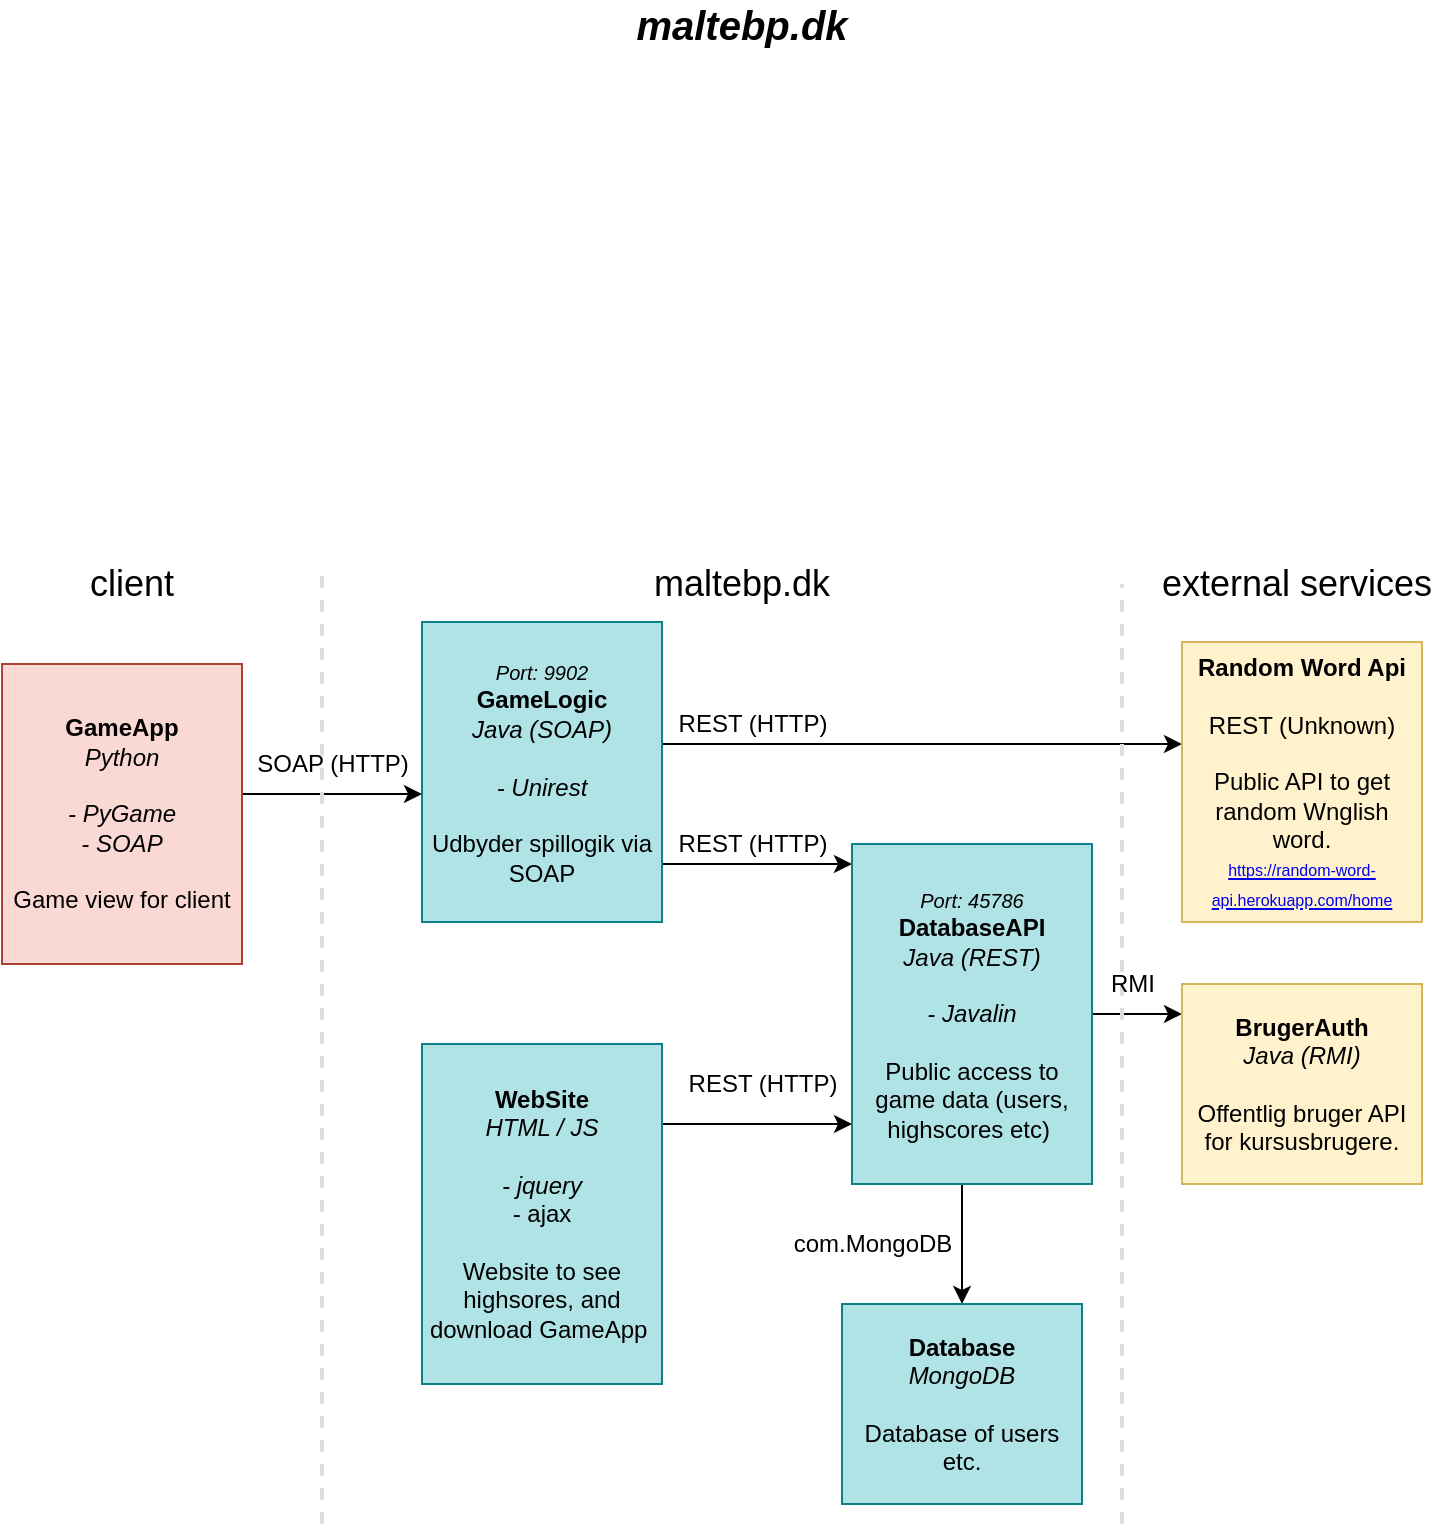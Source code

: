 <mxfile version="12.8.4" type="github">
  <diagram id="nnTAs1MfJtq3i2q6aaK8" name="Page-1">
    <mxGraphModel dx="1038" dy="585" grid="1" gridSize="10" guides="1" tooltips="1" connect="1" arrows="1" fold="1" page="1" pageScale="1" pageWidth="5000" pageHeight="5000" math="0" shadow="0">
      <root>
        <mxCell id="0" />
        <mxCell id="1" parent="0" />
        <mxCell id="SRb2F7GsxGhOm74NIMbP-33" style="edgeStyle=orthogonalEdgeStyle;rounded=0;orthogonalLoop=1;jettySize=auto;html=1;strokeColor=#000000;shadow=0;comic=0;" parent="1" source="SRb2F7GsxGhOm74NIMbP-12" target="SRb2F7GsxGhOm74NIMbP-16" edge="1">
          <mxGeometry relative="1" as="geometry">
            <Array as="points">
              <mxPoint x="690" y="490" />
              <mxPoint x="690" y="490" />
            </Array>
          </mxGeometry>
        </mxCell>
        <mxCell id="pXl-28BVrEAQmyrSrW1X-3" style="edgeStyle=orthogonalEdgeStyle;rounded=0;orthogonalLoop=1;jettySize=auto;html=1;" parent="1" source="SRb2F7GsxGhOm74NIMbP-12" target="pXl-28BVrEAQmyrSrW1X-2" edge="1">
          <mxGeometry relative="1" as="geometry">
            <Array as="points">
              <mxPoint x="760" y="430" />
              <mxPoint x="760" y="430" />
            </Array>
          </mxGeometry>
        </mxCell>
        <mxCell id="SRb2F7GsxGhOm74NIMbP-12" value="&lt;i style=&quot;font-size: 10px&quot;&gt;Port: 9902&lt;/i&gt;&lt;br&gt;&lt;b&gt;&lt;font style=&quot;font-size: 12px&quot;&gt;GameLogic&lt;/font&gt;&lt;/b&gt;&lt;br&gt;&lt;i&gt;Java (SOAP)&lt;br&gt;&lt;br&gt;- Unirest&lt;br&gt;&lt;/i&gt;&lt;br&gt;Udbyder spillogik via SOAP" style="rounded=0;whiteSpace=wrap;html=1;fillColor=#b0e3e6;strokeColor=#0e8088;" parent="1" vertex="1">
          <mxGeometry x="500" y="369" width="120" height="150" as="geometry" />
        </mxCell>
        <mxCell id="xCrF7VmuerYYk6pL3oC7-4" style="edgeStyle=orthogonalEdgeStyle;rounded=0;orthogonalLoop=1;jettySize=auto;html=1;" edge="1" parent="1" source="SRb2F7GsxGhOm74NIMbP-14" target="SRb2F7GsxGhOm74NIMbP-12">
          <mxGeometry relative="1" as="geometry">
            <Array as="points">
              <mxPoint x="470" y="455" />
              <mxPoint x="470" y="455" />
            </Array>
          </mxGeometry>
        </mxCell>
        <mxCell id="SRb2F7GsxGhOm74NIMbP-14" value="&lt;b&gt;GameApp&lt;br&gt;&lt;/b&gt;&lt;i&gt;Python&lt;/i&gt;&lt;br&gt;&lt;br&gt;&lt;i&gt;- PyGame&lt;/i&gt;&lt;br&gt;&lt;i&gt;- SOAP&lt;/i&gt;&lt;br&gt;&lt;br&gt;Game view for client" style="rounded=0;whiteSpace=wrap;html=1;strokeColor=#ae4132;fillColor=#fad9d5;" parent="1" vertex="1">
          <mxGeometry x="290" y="390" width="120" height="150" as="geometry" />
        </mxCell>
        <mxCell id="xCrF7VmuerYYk6pL3oC7-13" style="edgeStyle=orthogonalEdgeStyle;rounded=0;orthogonalLoop=1;jettySize=auto;html=1;" edge="1" parent="1" source="SRb2F7GsxGhOm74NIMbP-15" target="SRb2F7GsxGhOm74NIMbP-16">
          <mxGeometry relative="1" as="geometry">
            <Array as="points">
              <mxPoint x="660" y="620" />
              <mxPoint x="660" y="620" />
            </Array>
          </mxGeometry>
        </mxCell>
        <mxCell id="SRb2F7GsxGhOm74NIMbP-15" value="&lt;b&gt;WebSite&lt;br&gt;&lt;/b&gt;&lt;i&gt;HTML / JS&lt;/i&gt;&lt;br&gt;&lt;br&gt;&lt;i&gt;- jquery&lt;br&gt;&lt;/i&gt;- ajax&lt;br&gt;&lt;br&gt;Website to see highsores, and download GameApp&amp;nbsp;" style="rounded=0;whiteSpace=wrap;html=1;strokeColor=#0e8088;fillColor=#b0e3e6;" parent="1" vertex="1">
          <mxGeometry x="500" y="580" width="120" height="170" as="geometry" />
        </mxCell>
        <mxCell id="SRb2F7GsxGhOm74NIMbP-32" style="edgeStyle=orthogonalEdgeStyle;rounded=0;orthogonalLoop=1;jettySize=auto;html=1;strokeColor=#000000;comic=0;" parent="1" source="SRb2F7GsxGhOm74NIMbP-16" target="SRb2F7GsxGhOm74NIMbP-18" edge="1">
          <mxGeometry relative="1" as="geometry">
            <Array as="points">
              <mxPoint x="940" y="585" />
            </Array>
          </mxGeometry>
        </mxCell>
        <mxCell id="xCrF7VmuerYYk6pL3oC7-10" style="edgeStyle=orthogonalEdgeStyle;rounded=0;orthogonalLoop=1;jettySize=auto;html=1;" edge="1" parent="1" source="SRb2F7GsxGhOm74NIMbP-16" target="SRb2F7GsxGhOm74NIMbP-17">
          <mxGeometry relative="1" as="geometry">
            <Array as="points">
              <mxPoint x="770" y="680" />
              <mxPoint x="770" y="680" />
            </Array>
          </mxGeometry>
        </mxCell>
        <mxCell id="SRb2F7GsxGhOm74NIMbP-16" value="&lt;i style=&quot;white-space: nowrap&quot;&gt;&lt;font style=&quot;font-size: 10px&quot;&gt;Port: 45786&lt;/font&gt;&lt;/i&gt;&lt;b&gt;&lt;br&gt;DatabaseAPI&lt;br&gt;&lt;/b&gt;&lt;i&gt;Java (REST)&lt;/i&gt;&lt;br&gt;&lt;br&gt;&lt;i&gt;- Javalin&lt;/i&gt;&lt;br&gt;&lt;br&gt;Public access to game data (users, highscores etc)&amp;nbsp;" style="rounded=0;whiteSpace=wrap;html=1;fillColor=#b0e3e6;strokeColor=#0e8088;" parent="1" vertex="1">
          <mxGeometry x="715" y="480" width="120" height="170" as="geometry" />
        </mxCell>
        <mxCell id="SRb2F7GsxGhOm74NIMbP-17" value="&lt;b&gt;Database&lt;br&gt;&lt;/b&gt;&lt;i&gt;MongoDB&lt;/i&gt;&lt;br&gt;&lt;div&gt;&lt;br&gt;&lt;/div&gt;Database of users etc." style="rounded=0;whiteSpace=wrap;html=1;fillColor=#b0e3e6;strokeColor=#0e8088;" parent="1" vertex="1">
          <mxGeometry x="710" y="710" width="120" height="100" as="geometry" />
        </mxCell>
        <mxCell id="SRb2F7GsxGhOm74NIMbP-18" value="&lt;b&gt;BrugerAuth&lt;br&gt;&lt;/b&gt;&lt;i&gt;Java (RMI)&lt;/i&gt;&lt;br&gt;&lt;br&gt;Offentlig bruger API for kursusbrugere." style="rounded=0;whiteSpace=wrap;html=1;fillColor=#fff2cc;strokeColor=#d6b656;" parent="1" vertex="1">
          <mxGeometry x="880" y="550" width="120" height="100" as="geometry" />
        </mxCell>
        <mxCell id="SRb2F7GsxGhOm74NIMbP-36" value="&lt;font style=&quot;font-size: 20px&quot;&gt;&lt;b&gt;&lt;i&gt;maltebp.dk&lt;/i&gt;&lt;/b&gt;&lt;/font&gt;" style="text;html=1;strokeColor=none;fillColor=none;align=center;verticalAlign=middle;whiteSpace=wrap;rounded=0;dashed=1;" parent="1" vertex="1">
          <mxGeometry x="585" y="60" width="150" height="20" as="geometry" />
        </mxCell>
        <mxCell id="mAK5djfJXluSxHsJpgYY-1" value="&lt;div&gt;REST (HTTP)&lt;/div&gt;" style="text;html=1;align=center;verticalAlign=middle;resizable=0;points=[];autosize=1;rotation=0;" parent="1" vertex="1">
          <mxGeometry x="620" y="470" width="90" height="20" as="geometry" />
        </mxCell>
        <mxCell id="mAK5djfJXluSxHsJpgYY-3" value="&lt;div&gt;REST (HTTP)&lt;/div&gt;" style="text;html=1;align=center;verticalAlign=middle;resizable=0;points=[];autosize=1;" parent="1" vertex="1">
          <mxGeometry x="625" y="590" width="90" height="20" as="geometry" />
        </mxCell>
        <mxCell id="mAK5djfJXluSxHsJpgYY-5" value="SOAP (HTTP)" style="text;html=1;align=center;verticalAlign=middle;resizable=0;points=[];autosize=1;" parent="1" vertex="1">
          <mxGeometry x="410" y="430" width="90" height="20" as="geometry" />
        </mxCell>
        <mxCell id="mAK5djfJXluSxHsJpgYY-6" value="com.MongoDB" style="text;html=1;align=center;verticalAlign=middle;resizable=0;points=[];autosize=1;" parent="1" vertex="1">
          <mxGeometry x="680" y="670" width="90" height="20" as="geometry" />
        </mxCell>
        <mxCell id="pXl-28BVrEAQmyrSrW1X-2" value="&lt;b&gt;Random Word Api&lt;br&gt;&lt;/b&gt;&lt;i&gt;&lt;br&gt;&lt;/i&gt;REST (Unknown)&lt;br&gt;&lt;br&gt;Public API to get random Wnglish word.&lt;br&gt;&lt;a href=&quot;https://random-word-api.herokuapp.com/home&quot;&gt;&lt;font style=&quot;font-size: 8px&quot;&gt;https://random-word-api.herokuapp.com/home&lt;/font&gt;&lt;/a&gt;" style="rounded=0;whiteSpace=wrap;html=1;fillColor=#fff2cc;strokeColor=#d6b656;" parent="1" vertex="1">
          <mxGeometry x="880" y="379" width="120" height="140" as="geometry" />
        </mxCell>
        <mxCell id="pXl-28BVrEAQmyrSrW1X-4" value="&lt;div&gt;REST (HTTP)&lt;/div&gt;" style="text;html=1;align=center;verticalAlign=middle;resizable=0;points=[];autosize=1;" parent="1" vertex="1">
          <mxGeometry x="620" y="410" width="90" height="20" as="geometry" />
        </mxCell>
        <mxCell id="xCrF7VmuerYYk6pL3oC7-15" value="" style="endArrow=none;html=1;dashed=1;strokeWidth=2;strokeColor=#DEDEDE;" edge="1" parent="1">
          <mxGeometry width="50" height="50" relative="1" as="geometry">
            <mxPoint x="450" y="820" as="sourcePoint" />
            <mxPoint x="450" y="340" as="targetPoint" />
          </mxGeometry>
        </mxCell>
        <mxCell id="xCrF7VmuerYYk6pL3oC7-16" value="" style="endArrow=none;html=1;dashed=1;strokeWidth=2;strokeColor=#DEDEDE;" edge="1" parent="1">
          <mxGeometry width="50" height="50" relative="1" as="geometry">
            <mxPoint x="850" y="820" as="sourcePoint" />
            <mxPoint x="850" y="350" as="targetPoint" />
          </mxGeometry>
        </mxCell>
        <mxCell id="xCrF7VmuerYYk6pL3oC7-17" value="&lt;h2&gt;&lt;span style=&quot;font-weight: normal&quot;&gt;maltebp.dk&lt;/span&gt;&lt;/h2&gt;" style="text;html=1;strokeColor=none;fillColor=none;align=center;verticalAlign=middle;whiteSpace=wrap;rounded=0;" vertex="1" parent="1">
          <mxGeometry x="605" y="340" width="110" height="20" as="geometry" />
        </mxCell>
        <mxCell id="xCrF7VmuerYYk6pL3oC7-19" value="&lt;h2&gt;&lt;span style=&quot;font-weight: 400&quot;&gt;client&lt;/span&gt;&lt;/h2&gt;" style="text;html=1;strokeColor=none;fillColor=none;align=center;verticalAlign=middle;whiteSpace=wrap;rounded=0;" vertex="1" parent="1">
          <mxGeometry x="300" y="340" width="110" height="20" as="geometry" />
        </mxCell>
        <mxCell id="xCrF7VmuerYYk6pL3oC7-20" value="&lt;h2&gt;&lt;span style=&quot;font-weight: 400&quot;&gt;external services&lt;/span&gt;&lt;/h2&gt;" style="text;html=1;strokeColor=none;fillColor=none;align=center;verticalAlign=middle;whiteSpace=wrap;rounded=0;" vertex="1" parent="1">
          <mxGeometry x="860" y="340" width="155" height="20" as="geometry" />
        </mxCell>
        <mxCell id="mAK5djfJXluSxHsJpgYY-4" value="&lt;div&gt;RMI&lt;/div&gt;" style="text;html=1;align=center;verticalAlign=middle;resizable=0;points=[];autosize=1;" parent="1" vertex="1">
          <mxGeometry x="835" y="540" width="40" height="20" as="geometry" />
        </mxCell>
      </root>
    </mxGraphModel>
  </diagram>
</mxfile>
